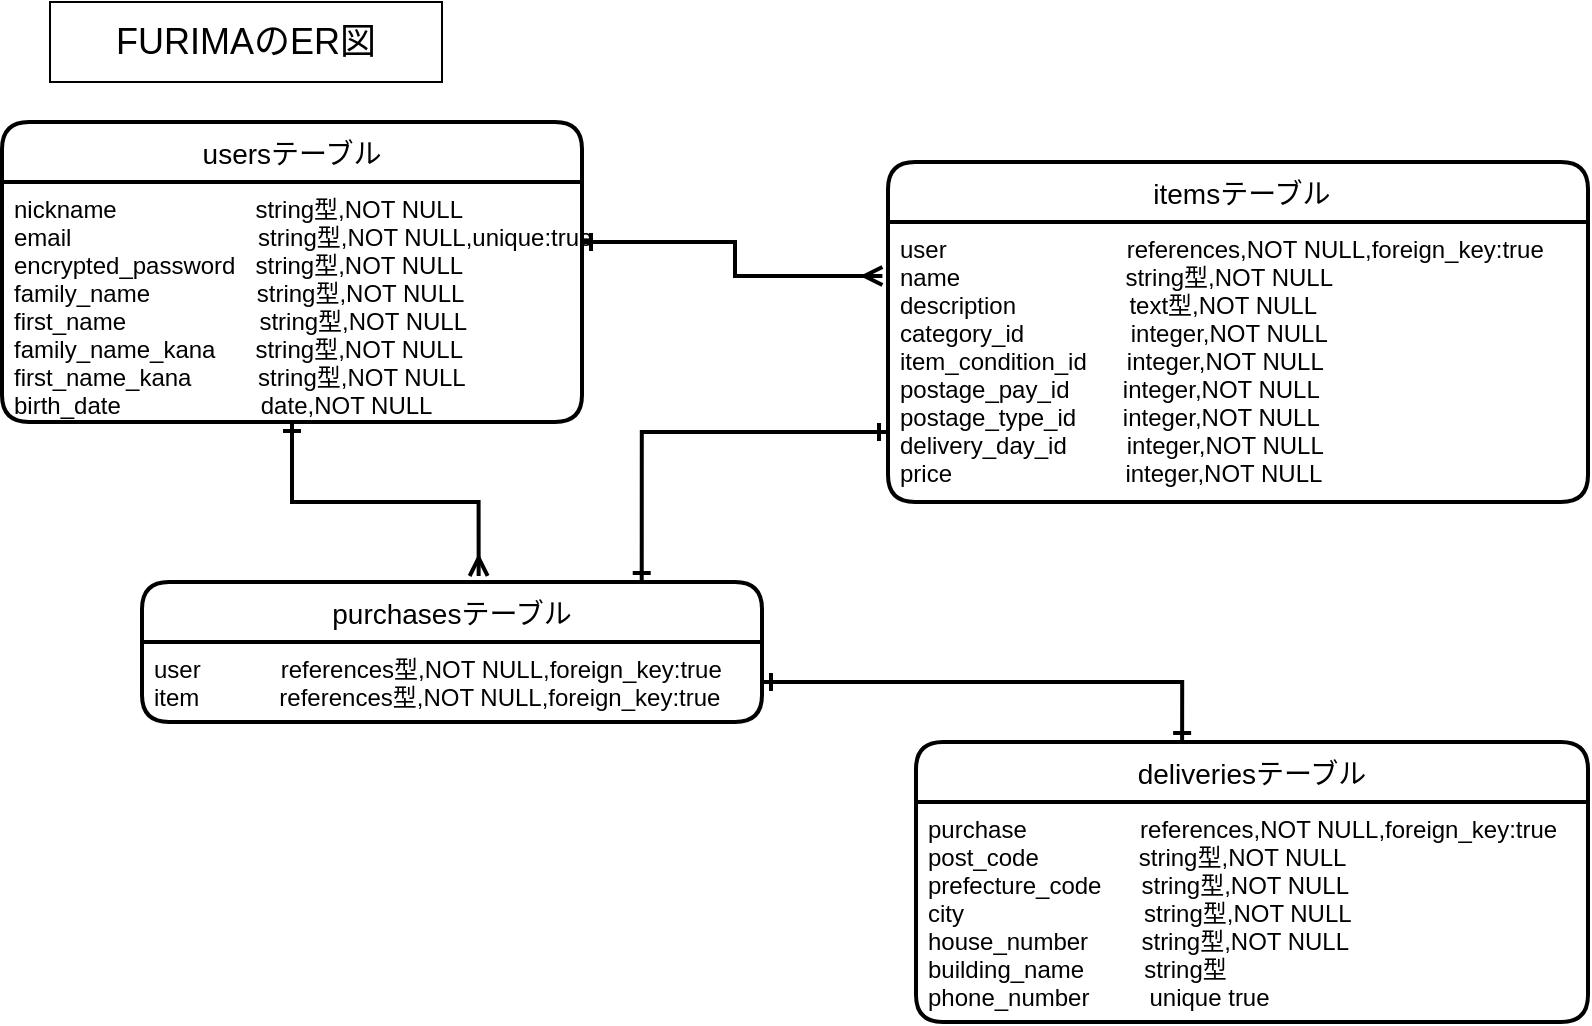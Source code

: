 <mxfile>
    <diagram id="XQrBsmswazyaLmifcEJE" name="ページ1">
        <mxGraphModel dx="913" dy="773" grid="1" gridSize="10" guides="1" tooltips="1" connect="1" arrows="1" fold="1" page="1" pageScale="1" pageWidth="827" pageHeight="1169" math="0" shadow="0">
            <root>
                <mxCell id="0"/>
                <mxCell id="1" parent="0"/>
                <mxCell id="52" value="&lt;font style=&quot;font-size: 18px&quot;&gt;FURIMAのER図&lt;/font&gt;" style="whiteSpace=wrap;html=1;" parent="1" vertex="1">
                    <mxGeometry x="44" y="40" width="196" height="40" as="geometry"/>
                </mxCell>
                <mxCell id="103" value="usersテーブル" style="swimlane;childLayout=stackLayout;horizontal=1;startSize=30;horizontalStack=0;rounded=1;fontSize=14;fontStyle=0;strokeWidth=2;resizeParent=0;resizeLast=1;shadow=0;dashed=0;align=center;" parent="1" vertex="1">
                    <mxGeometry x="20" y="100" width="290" height="150" as="geometry"/>
                </mxCell>
                <mxCell id="104" value="nickname　　　          string型,NOT NULL&#10;email                            string型,NOT NULL,unique:true&#10;encrypted_password   string型,NOT NULL&#10;family_name                string型,NOT NULL&#10;first_name                    string型,NOT NULL&#10;family_name_kana      string型,NOT NULL&#10;first_name_kana          string型,NOT NULL  &#10;birth_date                     date,NOT NULL&#10;&#10;" style="align=left;strokeColor=none;fillColor=none;spacingLeft=4;fontSize=12;verticalAlign=top;resizable=0;rotatable=0;part=1;" parent="103" vertex="1">
                    <mxGeometry y="30" width="290" height="120" as="geometry"/>
                </mxCell>
                <mxCell id="109" style="edgeStyle=none;rounded=0;orthogonalLoop=1;jettySize=auto;html=1;exitX=0.5;exitY=1;exitDx=0;exitDy=0;" parent="103" source="104" target="104" edge="1">
                    <mxGeometry relative="1" as="geometry"/>
                </mxCell>
                <mxCell id="110" value=" itemsテーブル" style="swimlane;childLayout=stackLayout;horizontal=1;startSize=30;horizontalStack=0;rounded=1;fontSize=14;fontStyle=0;strokeWidth=2;resizeParent=0;resizeLast=1;shadow=0;dashed=0;align=center;" parent="1" vertex="1">
                    <mxGeometry x="463" y="120" width="350" height="170" as="geometry"/>
                </mxCell>
                <mxCell id="111" value="user                           references,NOT NULL,foreign_key:true&#10;name　　　              string型,NOT NULL&#10;description                 text型,NOT NULL&#10;category_id                integer,NOT NULL&#10;item_condition_id      integer,NOT NULL&#10;postage_pay_id        integer,NOT NULL&#10;postage_type_id       integer,NOT NULL&#10;delivery_day_id         integer,NOT NULL&#10;price                          integer,NOT NULL" style="align=left;strokeColor=none;fillColor=none;spacingLeft=4;fontSize=12;verticalAlign=top;resizable=0;rotatable=0;part=1;" parent="110" vertex="1">
                    <mxGeometry y="30" width="350" height="140" as="geometry"/>
                </mxCell>
                <mxCell id="112" style="edgeStyle=none;rounded=0;orthogonalLoop=1;jettySize=auto;html=1;exitX=0.5;exitY=1;exitDx=0;exitDy=0;" parent="110" source="111" target="111" edge="1">
                    <mxGeometry relative="1" as="geometry"/>
                </mxCell>
                <mxCell id="121" value="deliveriesテーブル" style="swimlane;childLayout=stackLayout;horizontal=1;startSize=30;horizontalStack=0;rounded=1;fontSize=14;fontStyle=0;strokeWidth=2;resizeParent=0;resizeLast=1;shadow=0;dashed=0;align=center;" parent="1" vertex="1">
                    <mxGeometry x="477" y="410" width="336" height="140" as="geometry"/>
                </mxCell>
                <mxCell id="122" value="purchase                 references,NOT NULL,foreign_key:true&#10;post_code               string型,NOT NULL&#10;prefecture_code      string型,NOT NULL&#10;city                           string型,NOT NULL&#10;house_number        string型,NOT NULL&#10;building_name         string型&#10;phone_number         unique true" style="align=left;strokeColor=none;fillColor=none;spacingLeft=4;fontSize=12;verticalAlign=top;resizable=0;rotatable=0;part=1;" parent="121" vertex="1">
                    <mxGeometry y="30" width="336" height="110" as="geometry"/>
                </mxCell>
                <mxCell id="133" value="purchasesテーブル" style="swimlane;childLayout=stackLayout;horizontal=1;startSize=30;horizontalStack=0;rounded=1;fontSize=14;fontStyle=0;strokeWidth=2;resizeParent=0;resizeLast=1;shadow=0;dashed=0;align=center;" parent="1" vertex="1">
                    <mxGeometry x="90" y="330" width="310" height="70" as="geometry"/>
                </mxCell>
                <mxCell id="134" value="user            references型,NOT NULL,foreign_key:true&#10;item            references型,NOT NULL,foreign_key:true" style="align=left;strokeColor=none;fillColor=none;spacingLeft=4;fontSize=12;verticalAlign=top;resizable=0;rotatable=0;part=1;" parent="133" vertex="1">
                    <mxGeometry y="30" width="310" height="40" as="geometry"/>
                </mxCell>
                <mxCell id="144" style="edgeStyle=orthogonalEdgeStyle;rounded=0;orthogonalLoop=1;jettySize=auto;html=1;exitX=1;exitY=0.25;exitDx=0;exitDy=0;entryX=-0.008;entryY=0.193;entryDx=0;entryDy=0;entryPerimeter=0;strokeWidth=2;startArrow=ERone;startFill=0;endArrow=ERmany;endFill=0;" edge="1" parent="1" source="104" target="111">
                    <mxGeometry relative="1" as="geometry"/>
                </mxCell>
                <mxCell id="145" style="edgeStyle=orthogonalEdgeStyle;rounded=0;orthogonalLoop=1;jettySize=auto;html=1;exitX=0.5;exitY=1;exitDx=0;exitDy=0;entryX=0.543;entryY=-0.043;entryDx=0;entryDy=0;entryPerimeter=0;startArrow=ERone;startFill=0;endArrow=ERmany;endFill=0;strokeWidth=2;" edge="1" parent="1" source="104" target="133">
                    <mxGeometry relative="1" as="geometry"/>
                </mxCell>
                <mxCell id="146" style="edgeStyle=orthogonalEdgeStyle;rounded=0;orthogonalLoop=1;jettySize=auto;html=1;exitX=0;exitY=0.75;exitDx=0;exitDy=0;entryX=0.806;entryY=0;entryDx=0;entryDy=0;entryPerimeter=0;startArrow=ERone;startFill=0;endArrow=ERone;endFill=0;strokeWidth=2;" edge="1" parent="1" source="111" target="133">
                    <mxGeometry relative="1" as="geometry"/>
                </mxCell>
                <mxCell id="147" style="edgeStyle=orthogonalEdgeStyle;rounded=0;orthogonalLoop=1;jettySize=auto;html=1;exitX=1;exitY=0.5;exitDx=0;exitDy=0;entryX=0.396;entryY=0;entryDx=0;entryDy=0;entryPerimeter=0;startArrow=ERone;startFill=0;endArrow=ERone;endFill=0;strokeWidth=2;" edge="1" parent="1" source="134" target="121">
                    <mxGeometry relative="1" as="geometry"/>
                </mxCell>
            </root>
        </mxGraphModel>
    </diagram>
</mxfile>